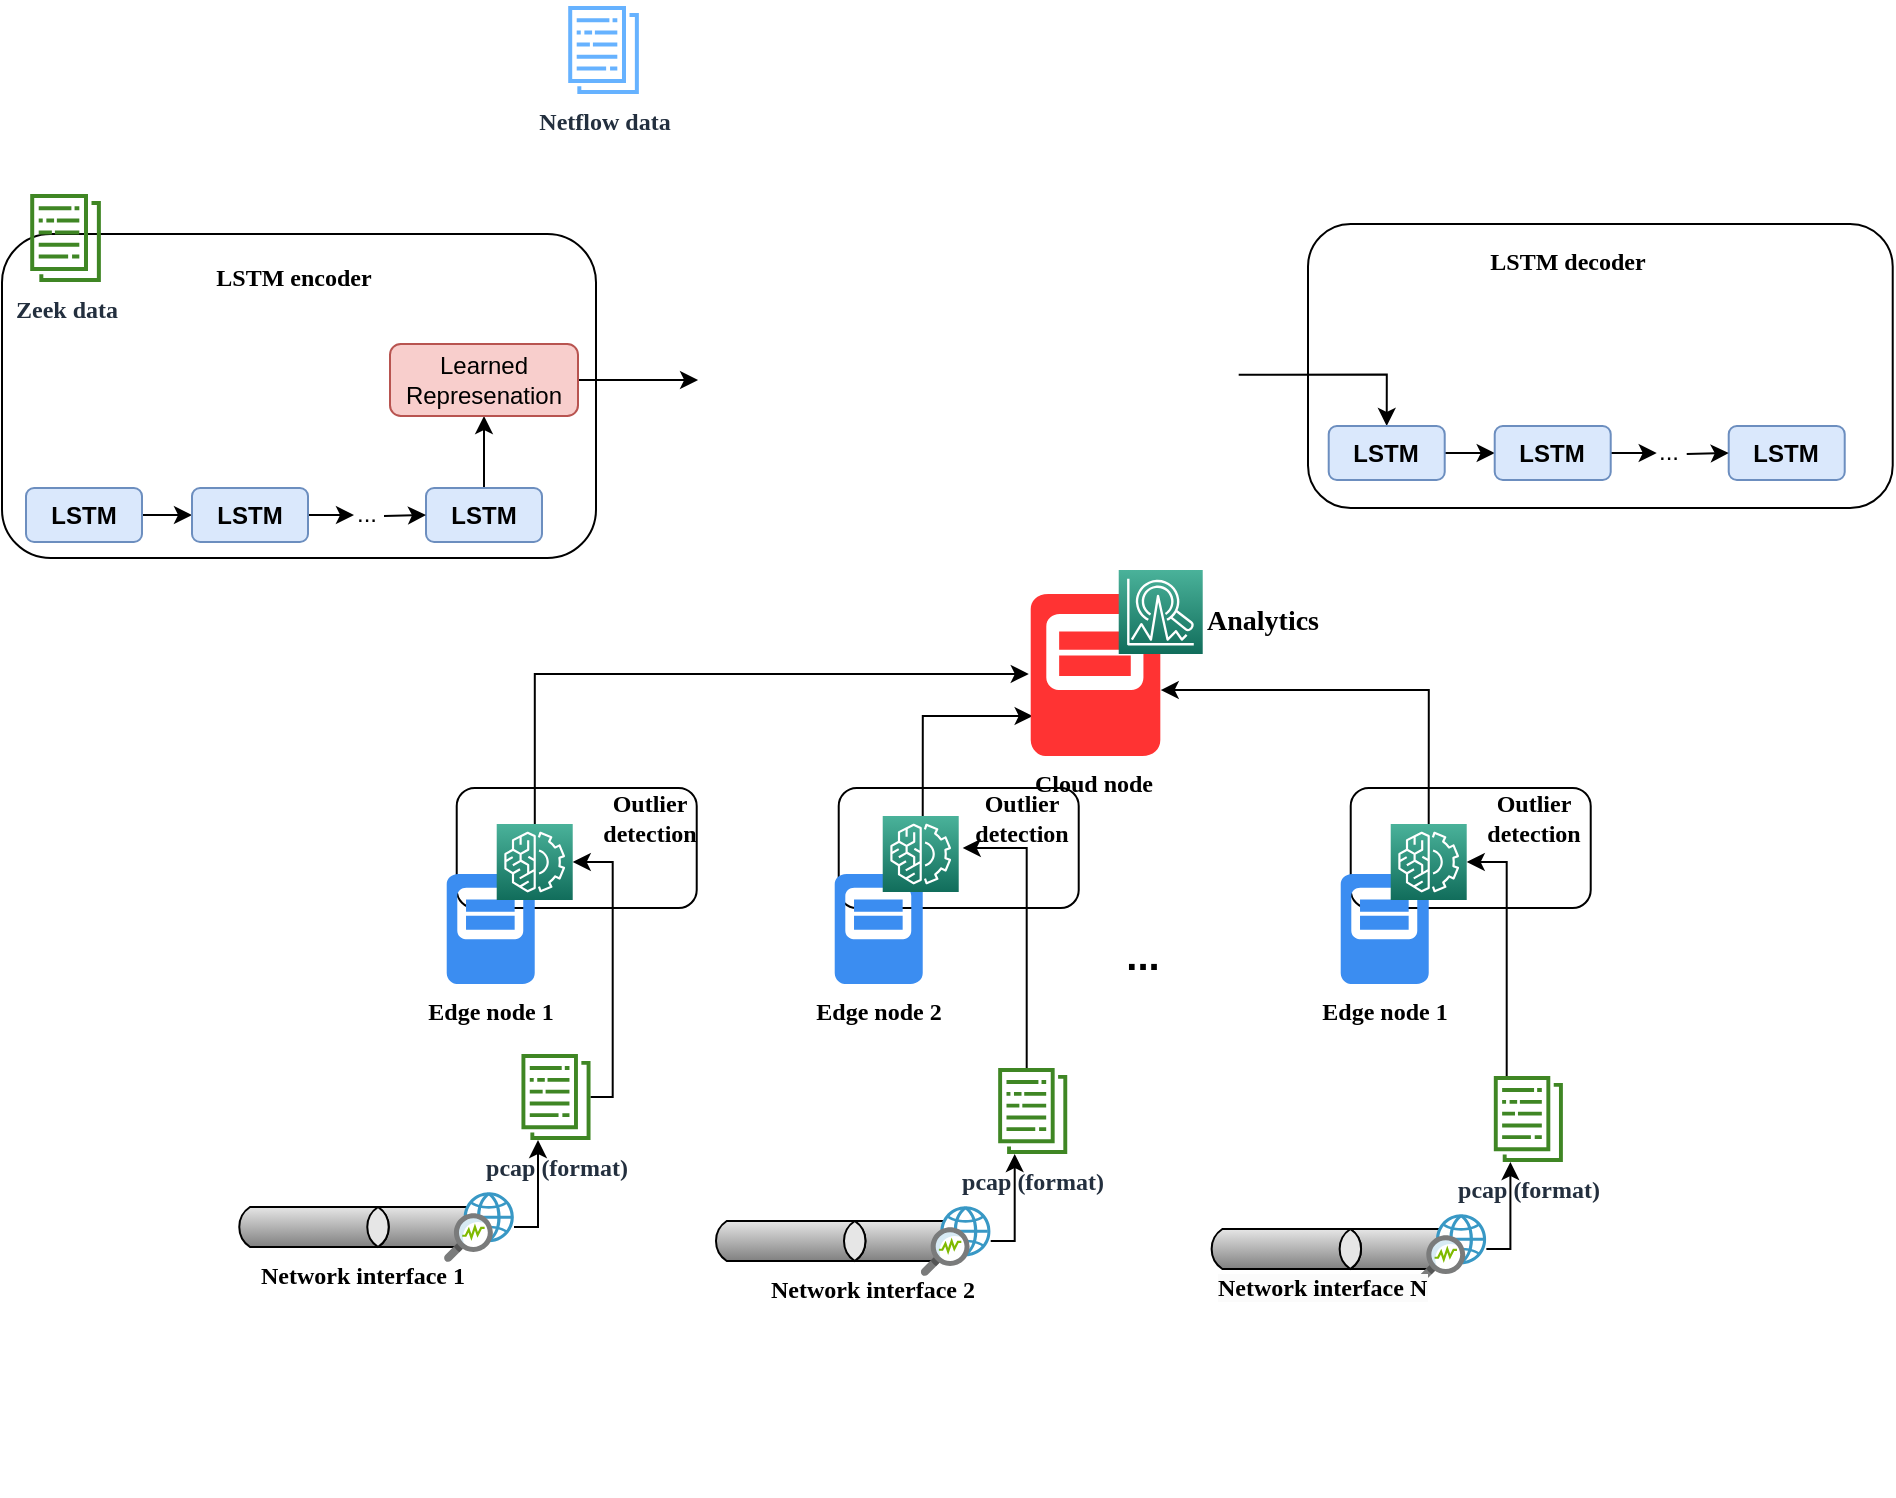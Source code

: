 <mxfile version="21.2.9" type="github">
  <diagram id="Ht1M8jgEwFfnCIfOTk4-" name="Page-1">
    <mxGraphModel dx="1362" dy="797" grid="0" gridSize="10" guides="1" tooltips="1" connect="1" arrows="1" fold="1" page="1" pageScale="1" pageWidth="1169" pageHeight="827" math="0" shadow="0">
      <root>
        <mxCell id="0" />
        <mxCell id="1" parent="0" />
        <mxCell id="BC1pH_tSsB2GNTQYTqeA-117" value="" style="rounded=1;whiteSpace=wrap;html=1;" vertex="1" parent="1">
          <mxGeometry x="786.36" y="411" width="120" height="60" as="geometry" />
        </mxCell>
        <mxCell id="BC1pH_tSsB2GNTQYTqeA-114" value="" style="rounded=1;whiteSpace=wrap;html=1;" vertex="1" parent="1">
          <mxGeometry x="530.36" y="411" width="120" height="60" as="geometry" />
        </mxCell>
        <mxCell id="BC1pH_tSsB2GNTQYTqeA-92" value="" style="rounded=1;whiteSpace=wrap;html=1;" vertex="1" parent="1">
          <mxGeometry x="339.36" y="411" width="120" height="60" as="geometry" />
        </mxCell>
        <mxCell id="BC1pH_tSsB2GNTQYTqeA-50" value="" style="rounded=1;whiteSpace=wrap;html=1;" vertex="1" parent="1">
          <mxGeometry x="765" y="129" width="292.36" height="142" as="geometry" />
        </mxCell>
        <mxCell id="BC1pH_tSsB2GNTQYTqeA-46" value="" style="rounded=1;whiteSpace=wrap;html=1;" vertex="1" parent="1">
          <mxGeometry x="112" y="134" width="297" height="162" as="geometry" />
        </mxCell>
        <mxCell id="BC1pH_tSsB2GNTQYTqeA-21" value="" style="shape=image;verticalLabelPosition=bottom;labelBackgroundColor=default;verticalAlign=top;aspect=fixed;imageAspect=0;image=https://blog.paperspace.com/content/images/2020/01/1_oUbsOnYKX5DEpMOK3pH_lg.png;" vertex="1" parent="1">
          <mxGeometry x="424" y="17" width="327.64" height="243.27" as="geometry" />
        </mxCell>
        <mxCell id="BC1pH_tSsB2GNTQYTqeA-26" style="edgeStyle=orthogonalEdgeStyle;rounded=0;orthogonalLoop=1;jettySize=auto;html=1;exitX=1;exitY=0.5;exitDx=0;exitDy=0;entryX=0;entryY=0.5;entryDx=0;entryDy=0;" edge="1" parent="1" source="BC1pH_tSsB2GNTQYTqeA-22" target="BC1pH_tSsB2GNTQYTqeA-24">
          <mxGeometry relative="1" as="geometry" />
        </mxCell>
        <mxCell id="BC1pH_tSsB2GNTQYTqeA-22" value="&lt;b&gt;LSTM&lt;/b&gt;" style="rounded=1;whiteSpace=wrap;html=1;fillColor=#dae8fc;strokeColor=#6c8ebf;" vertex="1" parent="1">
          <mxGeometry x="124" y="261" width="58" height="27" as="geometry" />
        </mxCell>
        <mxCell id="BC1pH_tSsB2GNTQYTqeA-27" style="edgeStyle=orthogonalEdgeStyle;rounded=0;orthogonalLoop=1;jettySize=auto;html=1;" edge="1" parent="1" source="BC1pH_tSsB2GNTQYTqeA-24">
          <mxGeometry relative="1" as="geometry">
            <mxPoint x="288" y="274.5" as="targetPoint" />
          </mxGeometry>
        </mxCell>
        <mxCell id="BC1pH_tSsB2GNTQYTqeA-24" value="&lt;b&gt;LSTM&lt;/b&gt;" style="rounded=1;whiteSpace=wrap;html=1;fillColor=#dae8fc;strokeColor=#6c8ebf;" vertex="1" parent="1">
          <mxGeometry x="207" y="261" width="58" height="27" as="geometry" />
        </mxCell>
        <mxCell id="BC1pH_tSsB2GNTQYTqeA-33" value="" style="edgeStyle=orthogonalEdgeStyle;rounded=0;orthogonalLoop=1;jettySize=auto;html=1;" edge="1" parent="1" source="BC1pH_tSsB2GNTQYTqeA-25" target="BC1pH_tSsB2GNTQYTqeA-32">
          <mxGeometry relative="1" as="geometry" />
        </mxCell>
        <mxCell id="BC1pH_tSsB2GNTQYTqeA-25" value="&lt;b&gt;LSTM&lt;/b&gt;" style="rounded=1;whiteSpace=wrap;html=1;fillColor=#dae8fc;strokeColor=#6c8ebf;" vertex="1" parent="1">
          <mxGeometry x="324" y="261" width="58" height="27" as="geometry" />
        </mxCell>
        <mxCell id="BC1pH_tSsB2GNTQYTqeA-28" value="..." style="text;html=1;align=center;verticalAlign=middle;resizable=0;points=[];autosize=1;strokeColor=none;fillColor=none;" vertex="1" parent="1">
          <mxGeometry x="280" y="261" width="28" height="26" as="geometry" />
        </mxCell>
        <mxCell id="BC1pH_tSsB2GNTQYTqeA-30" value="" style="endArrow=classic;html=1;rounded=0;entryX=0;entryY=0.5;entryDx=0;entryDy=0;" edge="1" parent="1" target="BC1pH_tSsB2GNTQYTqeA-25">
          <mxGeometry width="50" height="50" relative="1" as="geometry">
            <mxPoint x="303" y="275" as="sourcePoint" />
            <mxPoint x="652" y="26" as="targetPoint" />
          </mxGeometry>
        </mxCell>
        <mxCell id="BC1pH_tSsB2GNTQYTqeA-35" style="edgeStyle=orthogonalEdgeStyle;rounded=0;orthogonalLoop=1;jettySize=auto;html=1;exitX=1;exitY=0.5;exitDx=0;exitDy=0;entryX=0.11;entryY=0.781;entryDx=0;entryDy=0;entryPerimeter=0;" edge="1" parent="1" source="BC1pH_tSsB2GNTQYTqeA-32" target="BC1pH_tSsB2GNTQYTqeA-21">
          <mxGeometry relative="1" as="geometry" />
        </mxCell>
        <mxCell id="BC1pH_tSsB2GNTQYTqeA-32" value="Learned Represenation" style="whiteSpace=wrap;html=1;fillColor=#f8cecc;strokeColor=#b85450;rounded=1;" vertex="1" parent="1">
          <mxGeometry x="306" y="189" width="94" height="36" as="geometry" />
        </mxCell>
        <mxCell id="BC1pH_tSsB2GNTQYTqeA-36" style="edgeStyle=orthogonalEdgeStyle;rounded=0;orthogonalLoop=1;jettySize=auto;html=1;exitX=1;exitY=0.5;exitDx=0;exitDy=0;entryX=0;entryY=0.5;entryDx=0;entryDy=0;" edge="1" parent="1" source="BC1pH_tSsB2GNTQYTqeA-37" target="BC1pH_tSsB2GNTQYTqeA-39">
          <mxGeometry relative="1" as="geometry" />
        </mxCell>
        <mxCell id="BC1pH_tSsB2GNTQYTqeA-45" style="edgeStyle=orthogonalEdgeStyle;rounded=0;orthogonalLoop=1;jettySize=auto;html=1;exitX=0.935;exitY=0.77;exitDx=0;exitDy=0;exitPerimeter=0;entryX=0.5;entryY=0;entryDx=0;entryDy=0;" edge="1" parent="1" source="BC1pH_tSsB2GNTQYTqeA-21" target="BC1pH_tSsB2GNTQYTqeA-37">
          <mxGeometry relative="1" as="geometry" />
        </mxCell>
        <mxCell id="BC1pH_tSsB2GNTQYTqeA-37" value="&lt;b&gt;LSTM&lt;/b&gt;" style="rounded=1;whiteSpace=wrap;html=1;fillColor=#dae8fc;strokeColor=#6c8ebf;" vertex="1" parent="1">
          <mxGeometry x="775.36" y="230" width="58" height="27" as="geometry" />
        </mxCell>
        <mxCell id="BC1pH_tSsB2GNTQYTqeA-38" style="edgeStyle=orthogonalEdgeStyle;rounded=0;orthogonalLoop=1;jettySize=auto;html=1;" edge="1" parent="1" source="BC1pH_tSsB2GNTQYTqeA-39">
          <mxGeometry relative="1" as="geometry">
            <mxPoint x="939.36" y="243.5" as="targetPoint" />
          </mxGeometry>
        </mxCell>
        <mxCell id="BC1pH_tSsB2GNTQYTqeA-39" value="&lt;b&gt;LSTM&lt;/b&gt;" style="rounded=1;whiteSpace=wrap;html=1;fillColor=#dae8fc;strokeColor=#6c8ebf;" vertex="1" parent="1">
          <mxGeometry x="858.36" y="230" width="58" height="27" as="geometry" />
        </mxCell>
        <mxCell id="BC1pH_tSsB2GNTQYTqeA-41" value="&lt;b&gt;LSTM&lt;/b&gt;" style="rounded=1;whiteSpace=wrap;html=1;fillColor=#dae8fc;strokeColor=#6c8ebf;" vertex="1" parent="1">
          <mxGeometry x="975.36" y="230" width="58" height="27" as="geometry" />
        </mxCell>
        <mxCell id="BC1pH_tSsB2GNTQYTqeA-42" value="..." style="text;html=1;align=center;verticalAlign=middle;resizable=0;points=[];autosize=1;strokeColor=none;fillColor=none;" vertex="1" parent="1">
          <mxGeometry x="931.36" y="230" width="28" height="26" as="geometry" />
        </mxCell>
        <mxCell id="BC1pH_tSsB2GNTQYTqeA-43" value="" style="endArrow=classic;html=1;rounded=0;entryX=0;entryY=0.5;entryDx=0;entryDy=0;" edge="1" parent="1" target="BC1pH_tSsB2GNTQYTqeA-41">
          <mxGeometry width="50" height="50" relative="1" as="geometry">
            <mxPoint x="954.36" y="244" as="sourcePoint" />
            <mxPoint x="1303.36" y="-5" as="targetPoint" />
          </mxGeometry>
        </mxCell>
        <mxCell id="BC1pH_tSsB2GNTQYTqeA-47" value="&lt;b&gt;&lt;font face=&quot;Georgia&quot;&gt;LSTM encoder&lt;/font&gt;&lt;/b&gt;" style="text;html=1;strokeColor=none;fillColor=none;align=center;verticalAlign=middle;whiteSpace=wrap;rounded=0;" vertex="1" parent="1">
          <mxGeometry x="205" y="147" width="106" height="17" as="geometry" />
        </mxCell>
        <mxCell id="BC1pH_tSsB2GNTQYTqeA-51" value="&lt;b&gt;&lt;font face=&quot;Georgia&quot;&gt;LSTM decoder&lt;/font&gt;&lt;/b&gt;" style="text;html=1;strokeColor=none;fillColor=none;align=center;verticalAlign=middle;whiteSpace=wrap;rounded=0;" vertex="1" parent="1">
          <mxGeometry x="842.36" y="137" width="106" height="21" as="geometry" />
        </mxCell>
        <mxCell id="BC1pH_tSsB2GNTQYTqeA-54" value="&lt;b&gt;&lt;font face=&quot;Georgia&quot;&gt;Zeek data&lt;/font&gt;&lt;/b&gt;" style="sketch=0;outlineConnect=0;fontColor=#232F3E;gradientColor=none;fillColor=#3F8624;strokeColor=none;dashed=0;verticalLabelPosition=bottom;verticalAlign=top;align=center;html=1;fontSize=12;fontStyle=0;aspect=fixed;pointerEvents=1;shape=mxgraph.aws4.data_set;" vertex="1" parent="1">
          <mxGeometry x="126" y="114" width="35.54" height="44" as="geometry" />
        </mxCell>
        <mxCell id="BC1pH_tSsB2GNTQYTqeA-55" value="&lt;font face=&quot;Georgia&quot;&gt;&lt;b&gt;Netflow data&lt;/b&gt;&lt;/font&gt;" style="sketch=0;outlineConnect=0;fontColor=#232F3E;gradientColor=none;fillColor=#66B2FF;strokeColor=none;dashed=0;verticalLabelPosition=bottom;verticalAlign=top;align=center;html=1;fontSize=12;fontStyle=0;aspect=fixed;pointerEvents=1;shape=mxgraph.aws4.data_set;" vertex="1" parent="1">
          <mxGeometry x="395" y="20" width="35.54" height="44" as="geometry" />
        </mxCell>
        <mxCell id="BC1pH_tSsB2GNTQYTqeA-58" value="&lt;b&gt;&lt;font face=&quot;Georgia&quot;&gt;Edge node 1&lt;/font&gt;&lt;/b&gt;" style="sketch=0;html=1;aspect=fixed;strokeColor=none;shadow=0;fillColor=#3B8DF1;verticalAlign=top;labelPosition=center;verticalLabelPosition=bottom;shape=mxgraph.gcp2.node" vertex="1" parent="1">
          <mxGeometry x="334.36" y="454" width="44" height="55" as="geometry" />
        </mxCell>
        <mxCell id="BC1pH_tSsB2GNTQYTqeA-88" style="edgeStyle=orthogonalEdgeStyle;rounded=0;orthogonalLoop=1;jettySize=auto;html=1;entryX=-0.015;entryY=0.494;entryDx=0;entryDy=0;entryPerimeter=0;" edge="1" parent="1" source="BC1pH_tSsB2GNTQYTqeA-62" target="BC1pH_tSsB2GNTQYTqeA-87">
          <mxGeometry relative="1" as="geometry">
            <Array as="points">
              <mxPoint x="378.36" y="354" />
              <mxPoint x="621.36" y="354" />
            </Array>
          </mxGeometry>
        </mxCell>
        <mxCell id="BC1pH_tSsB2GNTQYTqeA-62" value="" style="sketch=0;points=[[0,0,0],[0.25,0,0],[0.5,0,0],[0.75,0,0],[1,0,0],[0,1,0],[0.25,1,0],[0.5,1,0],[0.75,1,0],[1,1,0],[0,0.25,0],[0,0.5,0],[0,0.75,0],[1,0.25,0],[1,0.5,0],[1,0.75,0]];outlineConnect=0;fontColor=#232F3E;gradientColor=#4AB29A;gradientDirection=north;fillColor=#116D5B;strokeColor=#ffffff;dashed=0;verticalLabelPosition=bottom;verticalAlign=top;align=center;html=1;fontSize=12;fontStyle=0;aspect=fixed;shape=mxgraph.aws4.resourceIcon;resIcon=mxgraph.aws4.machine_learning;" vertex="1" parent="1">
          <mxGeometry x="359.36" y="429" width="38" height="38" as="geometry" />
        </mxCell>
        <mxCell id="BC1pH_tSsB2GNTQYTqeA-64" value="" style="strokeWidth=1;outlineConnect=0;dashed=0;align=center;html=1;fontSize=8;shape=mxgraph.eip.messageChannel;verticalLabelPosition=bottom;labelBackgroundColor=#ffffff;verticalAlign=top;" vertex="1" parent="1">
          <mxGeometry x="291" y="621" width="65" height="19" as="geometry" />
        </mxCell>
        <mxCell id="BC1pH_tSsB2GNTQYTqeA-98" style="edgeStyle=orthogonalEdgeStyle;rounded=0;orthogonalLoop=1;jettySize=auto;html=1;" edge="1" parent="1" source="BC1pH_tSsB2GNTQYTqeA-63" target="BC1pH_tSsB2GNTQYTqeA-93">
          <mxGeometry relative="1" as="geometry">
            <Array as="points">
              <mxPoint x="380" y="631" />
            </Array>
          </mxGeometry>
        </mxCell>
        <mxCell id="BC1pH_tSsB2GNTQYTqeA-63" value="" style="image;sketch=0;aspect=fixed;html=1;points=[];align=center;fontSize=12;image=img/lib/mscae/Network_watcher.svg;" vertex="1" parent="1">
          <mxGeometry x="333" y="613" width="35" height="35" as="geometry" />
        </mxCell>
        <mxCell id="BC1pH_tSsB2GNTQYTqeA-65" value="" style="strokeWidth=1;outlineConnect=0;dashed=0;align=center;html=1;fontSize=8;shape=mxgraph.eip.messageChannel;verticalLabelPosition=bottom;labelBackgroundColor=#ffffff;verticalAlign=top;" vertex="1" parent="1">
          <mxGeometry x="228" y="617.5" width="80" height="26" as="geometry" />
        </mxCell>
        <mxCell id="BC1pH_tSsB2GNTQYTqeA-73" value="&lt;b&gt;&lt;font face=&quot;Georgia&quot;&gt;Edge node 2&lt;/font&gt;&lt;/b&gt;" style="sketch=0;html=1;aspect=fixed;strokeColor=none;shadow=0;fillColor=#3B8DF1;verticalAlign=top;labelPosition=center;verticalLabelPosition=bottom;shape=mxgraph.gcp2.node" vertex="1" parent="1">
          <mxGeometry x="528.36" y="454" width="44" height="55" as="geometry" />
        </mxCell>
        <mxCell id="BC1pH_tSsB2GNTQYTqeA-89" style="edgeStyle=orthogonalEdgeStyle;rounded=0;orthogonalLoop=1;jettySize=auto;html=1;entryX=0.015;entryY=0.753;entryDx=0;entryDy=0;entryPerimeter=0;" edge="1" parent="1" target="BC1pH_tSsB2GNTQYTqeA-87">
          <mxGeometry relative="1" as="geometry">
            <mxPoint x="572.36" y="429" as="sourcePoint" />
            <Array as="points">
              <mxPoint x="572.36" y="375" />
            </Array>
          </mxGeometry>
        </mxCell>
        <mxCell id="BC1pH_tSsB2GNTQYTqeA-90" style="edgeStyle=orthogonalEdgeStyle;rounded=0;orthogonalLoop=1;jettySize=auto;html=1;entryX=1.003;entryY=0.593;entryDx=0;entryDy=0;entryPerimeter=0;exitX=0.5;exitY=0;exitDx=0;exitDy=0;exitPerimeter=0;" edge="1" parent="1" source="BC1pH_tSsB2GNTQYTqeA-119" target="BC1pH_tSsB2GNTQYTqeA-87">
          <mxGeometry relative="1" as="geometry">
            <mxPoint x="835.36" y="429" as="sourcePoint" />
            <Array as="points">
              <mxPoint x="825.36" y="362" />
            </Array>
          </mxGeometry>
        </mxCell>
        <mxCell id="BC1pH_tSsB2GNTQYTqeA-85" value="&lt;font style=&quot;font-size: 20px;&quot;&gt;&lt;b&gt;...&lt;/b&gt;&lt;/font&gt;" style="text;html=1;align=center;verticalAlign=middle;resizable=0;points=[];autosize=1;strokeColor=none;fillColor=none;" vertex="1" parent="1">
          <mxGeometry x="664.36" y="476" width="35" height="36" as="geometry" />
        </mxCell>
        <mxCell id="BC1pH_tSsB2GNTQYTqeA-87" value="&lt;font face=&quot;Georgia&quot;&gt;&lt;b&gt;Cloud node&amp;nbsp;&lt;/b&gt;&lt;/font&gt;" style="sketch=0;html=1;aspect=fixed;strokeColor=none;shadow=0;fillColor=#FF3333;verticalAlign=top;labelPosition=center;verticalLabelPosition=bottom;shape=mxgraph.gcp2.node" vertex="1" parent="1">
          <mxGeometry x="626.36" y="314" width="64.8" height="81" as="geometry" />
        </mxCell>
        <mxCell id="BC1pH_tSsB2GNTQYTqeA-60" value="" style="sketch=0;points=[[0,0,0],[0.25,0,0],[0.5,0,0],[0.75,0,0],[1,0,0],[0,1,0],[0.25,1,0],[0.5,1,0],[0.75,1,0],[1,1,0],[0,0.25,0],[0,0.5,0],[0,0.75,0],[1,0.25,0],[1,0.5,0],[1,0.75,0]];outlineConnect=0;fontColor=#232F3E;gradientColor=#4AB29A;gradientDirection=north;fillColor=#116D5B;strokeColor=#ffffff;dashed=0;verticalLabelPosition=bottom;verticalAlign=top;align=center;html=1;fontSize=12;fontStyle=0;aspect=fixed;shape=mxgraph.aws4.resourceIcon;resIcon=mxgraph.aws4.lookout_for_metrics;" vertex="1" parent="1">
          <mxGeometry x="670.36" y="302" width="42" height="42" as="geometry" />
        </mxCell>
        <mxCell id="BC1pH_tSsB2GNTQYTqeA-91" value="&lt;b&gt;&lt;font face=&quot;Georgia&quot;&gt;Outlier detection&lt;/font&gt;&lt;/b&gt;" style="text;html=1;strokeColor=none;fillColor=none;align=center;verticalAlign=middle;whiteSpace=wrap;rounded=0;" vertex="1" parent="1">
          <mxGeometry x="406.36" y="411" width="60" height="30" as="geometry" />
        </mxCell>
        <mxCell id="BC1pH_tSsB2GNTQYTqeA-99" style="edgeStyle=orthogonalEdgeStyle;rounded=0;orthogonalLoop=1;jettySize=auto;html=1;entryX=1;entryY=0.5;entryDx=0;entryDy=0;entryPerimeter=0;" edge="1" parent="1" source="BC1pH_tSsB2GNTQYTqeA-93" target="BC1pH_tSsB2GNTQYTqeA-62">
          <mxGeometry relative="1" as="geometry">
            <Array as="points">
              <mxPoint x="417.36" y="448" />
            </Array>
          </mxGeometry>
        </mxCell>
        <mxCell id="BC1pH_tSsB2GNTQYTqeA-93" value="&lt;font face=&quot;Georgia&quot;&gt;&lt;b&gt;pcap (format)&lt;/b&gt;&lt;/font&gt;" style="sketch=0;outlineConnect=0;fontColor=#232F3E;gradientColor=none;fillColor=#3F8624;strokeColor=none;dashed=0;verticalLabelPosition=bottom;verticalAlign=top;align=center;html=1;fontSize=12;fontStyle=0;aspect=fixed;pointerEvents=1;shape=mxgraph.aws4.data_set;" vertex="1" parent="1">
          <mxGeometry x="371.63" y="544" width="34.73" height="43" as="geometry" />
        </mxCell>
        <mxCell id="BC1pH_tSsB2GNTQYTqeA-94" value="&lt;font face=&quot;Georgia&quot;&gt;&lt;b&gt;Network interface 1&lt;/b&gt;&lt;/font&gt;" style="text;html=1;strokeColor=none;fillColor=none;align=center;verticalAlign=middle;whiteSpace=wrap;rounded=0;" vertex="1" parent="1">
          <mxGeometry x="238" y="644" width="109" height="21.5" as="geometry" />
        </mxCell>
        <mxCell id="BC1pH_tSsB2GNTQYTqeA-106" value="" style="strokeWidth=1;outlineConnect=0;dashed=0;align=center;html=1;fontSize=8;shape=mxgraph.eip.messageChannel;verticalLabelPosition=bottom;labelBackgroundColor=#ffffff;verticalAlign=top;" vertex="1" parent="1">
          <mxGeometry x="529.36" y="628" width="65" height="19" as="geometry" />
        </mxCell>
        <mxCell id="BC1pH_tSsB2GNTQYTqeA-107" style="edgeStyle=orthogonalEdgeStyle;rounded=0;orthogonalLoop=1;jettySize=auto;html=1;" edge="1" parent="1" source="BC1pH_tSsB2GNTQYTqeA-108" target="BC1pH_tSsB2GNTQYTqeA-110">
          <mxGeometry relative="1" as="geometry">
            <Array as="points">
              <mxPoint x="618.36" y="638" />
            </Array>
          </mxGeometry>
        </mxCell>
        <mxCell id="BC1pH_tSsB2GNTQYTqeA-108" value="" style="image;sketch=0;aspect=fixed;html=1;points=[];align=center;fontSize=12;image=img/lib/mscae/Network_watcher.svg;" vertex="1" parent="1">
          <mxGeometry x="571.36" y="620" width="35" height="35" as="geometry" />
        </mxCell>
        <mxCell id="BC1pH_tSsB2GNTQYTqeA-109" value="" style="strokeWidth=1;outlineConnect=0;dashed=0;align=center;html=1;fontSize=8;shape=mxgraph.eip.messageChannel;verticalLabelPosition=bottom;labelBackgroundColor=#ffffff;verticalAlign=top;" vertex="1" parent="1">
          <mxGeometry x="466.36" y="624.5" width="80" height="26" as="geometry" />
        </mxCell>
        <mxCell id="BC1pH_tSsB2GNTQYTqeA-126" style="edgeStyle=orthogonalEdgeStyle;rounded=0;orthogonalLoop=1;jettySize=auto;html=1;entryX=0;entryY=1;entryDx=0;entryDy=0;" edge="1" parent="1" source="BC1pH_tSsB2GNTQYTqeA-110" target="BC1pH_tSsB2GNTQYTqeA-116">
          <mxGeometry relative="1" as="geometry">
            <Array as="points">
              <mxPoint x="624.36" y="441" />
            </Array>
          </mxGeometry>
        </mxCell>
        <mxCell id="BC1pH_tSsB2GNTQYTqeA-110" value="&lt;font face=&quot;Georgia&quot;&gt;&lt;b&gt;pcap (format)&lt;/b&gt;&lt;/font&gt;" style="sketch=0;outlineConnect=0;fontColor=#232F3E;gradientColor=none;fillColor=#3F8624;strokeColor=none;dashed=0;verticalLabelPosition=bottom;verticalAlign=top;align=center;html=1;fontSize=12;fontStyle=0;aspect=fixed;pointerEvents=1;shape=mxgraph.aws4.data_set;" vertex="1" parent="1">
          <mxGeometry x="609.99" y="551" width="34.73" height="43" as="geometry" />
        </mxCell>
        <mxCell id="BC1pH_tSsB2GNTQYTqeA-111" value="&lt;font face=&quot;Georgia&quot;&gt;&lt;b&gt;Network interface 2&lt;/b&gt;&lt;/font&gt;" style="text;html=1;strokeColor=none;fillColor=none;align=center;verticalAlign=middle;whiteSpace=wrap;rounded=0;" vertex="1" parent="1">
          <mxGeometry x="493.36" y="651" width="109" height="21.5" as="geometry" />
        </mxCell>
        <mxCell id="BC1pH_tSsB2GNTQYTqeA-115" value="" style="sketch=0;points=[[0,0,0],[0.25,0,0],[0.5,0,0],[0.75,0,0],[1,0,0],[0,1,0],[0.25,1,0],[0.5,1,0],[0.75,1,0],[1,1,0],[0,0.25,0],[0,0.5,0],[0,0.75,0],[1,0.25,0],[1,0.5,0],[1,0.75,0]];outlineConnect=0;fontColor=#232F3E;gradientColor=#4AB29A;gradientDirection=north;fillColor=#116D5B;strokeColor=#ffffff;dashed=0;verticalLabelPosition=bottom;verticalAlign=top;align=center;html=1;fontSize=12;fontStyle=0;aspect=fixed;shape=mxgraph.aws4.resourceIcon;resIcon=mxgraph.aws4.machine_learning;" vertex="1" parent="1">
          <mxGeometry x="552.36" y="425" width="38" height="38" as="geometry" />
        </mxCell>
        <mxCell id="BC1pH_tSsB2GNTQYTqeA-116" value="&lt;b&gt;&lt;font face=&quot;Georgia&quot;&gt;Outlier detection&lt;/font&gt;&lt;/b&gt;" style="text;html=1;strokeColor=none;fillColor=none;align=center;verticalAlign=middle;whiteSpace=wrap;rounded=0;" vertex="1" parent="1">
          <mxGeometry x="592.36" y="411" width="60" height="30" as="geometry" />
        </mxCell>
        <mxCell id="BC1pH_tSsB2GNTQYTqeA-118" value="&lt;b&gt;&lt;font face=&quot;Georgia&quot;&gt;Edge node 1&lt;/font&gt;&lt;/b&gt;" style="sketch=0;html=1;aspect=fixed;strokeColor=none;shadow=0;fillColor=#3B8DF1;verticalAlign=top;labelPosition=center;verticalLabelPosition=bottom;shape=mxgraph.gcp2.node" vertex="1" parent="1">
          <mxGeometry x="781.36" y="454" width="44" height="55" as="geometry" />
        </mxCell>
        <mxCell id="BC1pH_tSsB2GNTQYTqeA-119" value="" style="sketch=0;points=[[0,0,0],[0.25,0,0],[0.5,0,0],[0.75,0,0],[1,0,0],[0,1,0],[0.25,1,0],[0.5,1,0],[0.75,1,0],[1,1,0],[0,0.25,0],[0,0.5,0],[0,0.75,0],[1,0.25,0],[1,0.5,0],[1,0.75,0]];outlineConnect=0;fontColor=#232F3E;gradientColor=#4AB29A;gradientDirection=north;fillColor=#116D5B;strokeColor=#ffffff;dashed=0;verticalLabelPosition=bottom;verticalAlign=top;align=center;html=1;fontSize=12;fontStyle=0;aspect=fixed;shape=mxgraph.aws4.resourceIcon;resIcon=mxgraph.aws4.machine_learning;" vertex="1" parent="1">
          <mxGeometry x="806.36" y="429" width="38" height="38" as="geometry" />
        </mxCell>
        <mxCell id="BC1pH_tSsB2GNTQYTqeA-120" value="&lt;b&gt;&lt;font face=&quot;Georgia&quot;&gt;Outlier detection&lt;/font&gt;&lt;/b&gt;" style="text;html=1;strokeColor=none;fillColor=none;align=center;verticalAlign=middle;whiteSpace=wrap;rounded=0;" vertex="1" parent="1">
          <mxGeometry x="847.72" y="411" width="60" height="30" as="geometry" />
        </mxCell>
        <mxCell id="BC1pH_tSsB2GNTQYTqeA-121" value="" style="strokeWidth=1;outlineConnect=0;dashed=0;align=center;html=1;fontSize=8;shape=mxgraph.eip.messageChannel;verticalLabelPosition=bottom;labelBackgroundColor=#ffffff;verticalAlign=top;" vertex="1" parent="1">
          <mxGeometry x="777.18" y="632" width="65" height="19" as="geometry" />
        </mxCell>
        <mxCell id="BC1pH_tSsB2GNTQYTqeA-122" style="edgeStyle=orthogonalEdgeStyle;rounded=0;orthogonalLoop=1;jettySize=auto;html=1;" edge="1" parent="1" source="BC1pH_tSsB2GNTQYTqeA-123" target="BC1pH_tSsB2GNTQYTqeA-125">
          <mxGeometry relative="1" as="geometry">
            <Array as="points">
              <mxPoint x="866.18" y="642" />
            </Array>
          </mxGeometry>
        </mxCell>
        <mxCell id="BC1pH_tSsB2GNTQYTqeA-123" value="" style="image;sketch=0;aspect=fixed;html=1;points=[];align=center;fontSize=12;image=img/lib/mscae/Network_watcher.svg;" vertex="1" parent="1">
          <mxGeometry x="819.18" y="624" width="35" height="35" as="geometry" />
        </mxCell>
        <mxCell id="BC1pH_tSsB2GNTQYTqeA-124" value="" style="strokeWidth=1;outlineConnect=0;dashed=0;align=center;html=1;fontSize=8;shape=mxgraph.eip.messageChannel;verticalLabelPosition=bottom;labelBackgroundColor=#ffffff;verticalAlign=top;" vertex="1" parent="1">
          <mxGeometry x="714.18" y="628.5" width="80" height="26" as="geometry" />
        </mxCell>
        <mxCell id="BC1pH_tSsB2GNTQYTqeA-128" style="edgeStyle=orthogonalEdgeStyle;rounded=0;orthogonalLoop=1;jettySize=auto;html=1;entryX=1;entryY=0.5;entryDx=0;entryDy=0;entryPerimeter=0;" edge="1" parent="1" source="BC1pH_tSsB2GNTQYTqeA-125" target="BC1pH_tSsB2GNTQYTqeA-119">
          <mxGeometry relative="1" as="geometry">
            <Array as="points">
              <mxPoint x="864.36" y="448" />
            </Array>
          </mxGeometry>
        </mxCell>
        <mxCell id="BC1pH_tSsB2GNTQYTqeA-125" value="&lt;font face=&quot;Georgia&quot;&gt;&lt;b&gt;pcap (format)&lt;/b&gt;&lt;/font&gt;" style="sketch=0;outlineConnect=0;fontColor=#232F3E;gradientColor=none;fillColor=#3F8624;strokeColor=none;dashed=0;verticalLabelPosition=bottom;verticalAlign=top;align=center;html=1;fontSize=12;fontStyle=0;aspect=fixed;pointerEvents=1;shape=mxgraph.aws4.data_set;" vertex="1" parent="1">
          <mxGeometry x="857.81" y="555" width="34.73" height="43" as="geometry" />
        </mxCell>
        <mxCell id="BC1pH_tSsB2GNTQYTqeA-127" value="&lt;b style=&quot;border-color: var(--border-color); color: rgb(0, 0, 0); font-family: Georgia; font-size: 12px; font-style: normal; font-variant-ligatures: normal; font-variant-caps: normal; letter-spacing: normal; orphans: 2; text-align: center; text-indent: 0px; text-transform: none; widows: 2; word-spacing: 0px; -webkit-text-stroke-width: 0px; background-color: rgb(251, 251, 251); text-decoration-thickness: initial; text-decoration-style: initial; text-decoration-color: initial;&quot;&gt;Network interface N&lt;/b&gt;" style="text;whiteSpace=wrap;html=1;" vertex="1" parent="1">
          <mxGeometry x="717.72" y="647" width="130" height="36" as="geometry" />
        </mxCell>
        <mxCell id="BC1pH_tSsB2GNTQYTqeA-129" value="&lt;b&gt;&lt;font style=&quot;font-size: 14px;&quot; face=&quot;Georgia&quot;&gt;Analytics&lt;/font&gt;&lt;/b&gt;" style="text;html=1;strokeColor=none;fillColor=none;align=center;verticalAlign=middle;whiteSpace=wrap;rounded=0;" vertex="1" parent="1">
          <mxGeometry x="708.18" y="312" width="69" height="32" as="geometry" />
        </mxCell>
        <mxCell id="BC1pH_tSsB2GNTQYTqeA-130" value="" style="shape=image;html=1;verticalAlign=top;verticalLabelPosition=bottom;labelBackgroundColor=#ffffff;imageAspect=0;aspect=fixed;image=https://cdn2.iconfinder.com/data/icons/crystalproject/128x128/apps/daemons.png" vertex="1" parent="1">
          <mxGeometry x="154" y="688" width="77" height="77" as="geometry" />
        </mxCell>
      </root>
    </mxGraphModel>
  </diagram>
</mxfile>
